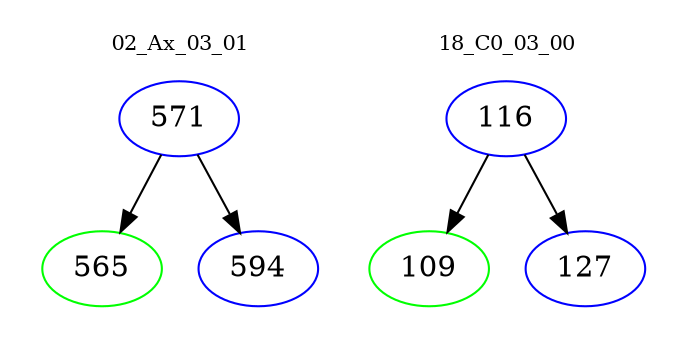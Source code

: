 digraph{
subgraph cluster_0 {
color = white
label = "02_Ax_03_01";
fontsize=10;
T0_571 [label="571", color="blue"]
T0_571 -> T0_565 [color="black"]
T0_565 [label="565", color="green"]
T0_571 -> T0_594 [color="black"]
T0_594 [label="594", color="blue"]
}
subgraph cluster_1 {
color = white
label = "18_C0_03_00";
fontsize=10;
T1_116 [label="116", color="blue"]
T1_116 -> T1_109 [color="black"]
T1_109 [label="109", color="green"]
T1_116 -> T1_127 [color="black"]
T1_127 [label="127", color="blue"]
}
}
